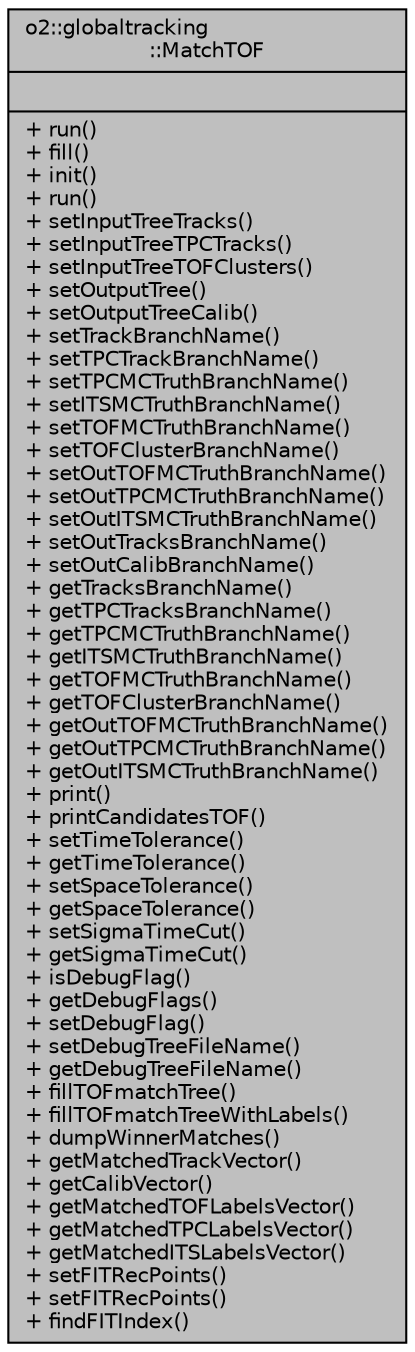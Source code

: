 digraph "o2::globaltracking::MatchTOF"
{
 // INTERACTIVE_SVG=YES
  bgcolor="transparent";
  edge [fontname="Helvetica",fontsize="10",labelfontname="Helvetica",labelfontsize="10"];
  node [fontname="Helvetica",fontsize="10",shape=record];
  Node1 [label="{o2::globaltracking\l::MatchTOF\n||+ run()\l+ fill()\l+ init()\l+ run()\l+ setInputTreeTracks()\l+ setInputTreeTPCTracks()\l+ setInputTreeTOFClusters()\l+ setOutputTree()\l+ setOutputTreeCalib()\l+ setTrackBranchName()\l+ setTPCTrackBranchName()\l+ setTPCMCTruthBranchName()\l+ setITSMCTruthBranchName()\l+ setTOFMCTruthBranchName()\l+ setTOFClusterBranchName()\l+ setOutTOFMCTruthBranchName()\l+ setOutTPCMCTruthBranchName()\l+ setOutITSMCTruthBranchName()\l+ setOutTracksBranchName()\l+ setOutCalibBranchName()\l+ getTracksBranchName()\l+ getTPCTracksBranchName()\l+ getTPCMCTruthBranchName()\l+ getITSMCTruthBranchName()\l+ getTOFMCTruthBranchName()\l+ getTOFClusterBranchName()\l+ getOutTOFMCTruthBranchName()\l+ getOutTPCMCTruthBranchName()\l+ getOutITSMCTruthBranchName()\l+ print()\l+ printCandidatesTOF()\l+ setTimeTolerance()\l+ getTimeTolerance()\l+ setSpaceTolerance()\l+ getSpaceTolerance()\l+ setSigmaTimeCut()\l+ getSigmaTimeCut()\l+ isDebugFlag()\l+ getDebugFlags()\l+ setDebugFlag()\l+ setDebugTreeFileName()\l+ getDebugTreeFileName()\l+ fillTOFmatchTree()\l+ fillTOFmatchTreeWithLabels()\l+ dumpWinnerMatches()\l+ getMatchedTrackVector()\l+ getCalibVector()\l+ getMatchedTOFLabelsVector()\l+ getMatchedTPCLabelsVector()\l+ getMatchedITSLabelsVector()\l+ setFITRecPoints()\l+ setFITRecPoints()\l+ findFITIndex()\l}",height=0.2,width=0.4,color="black", fillcolor="grey75", style="filled", fontcolor="black"];
}
